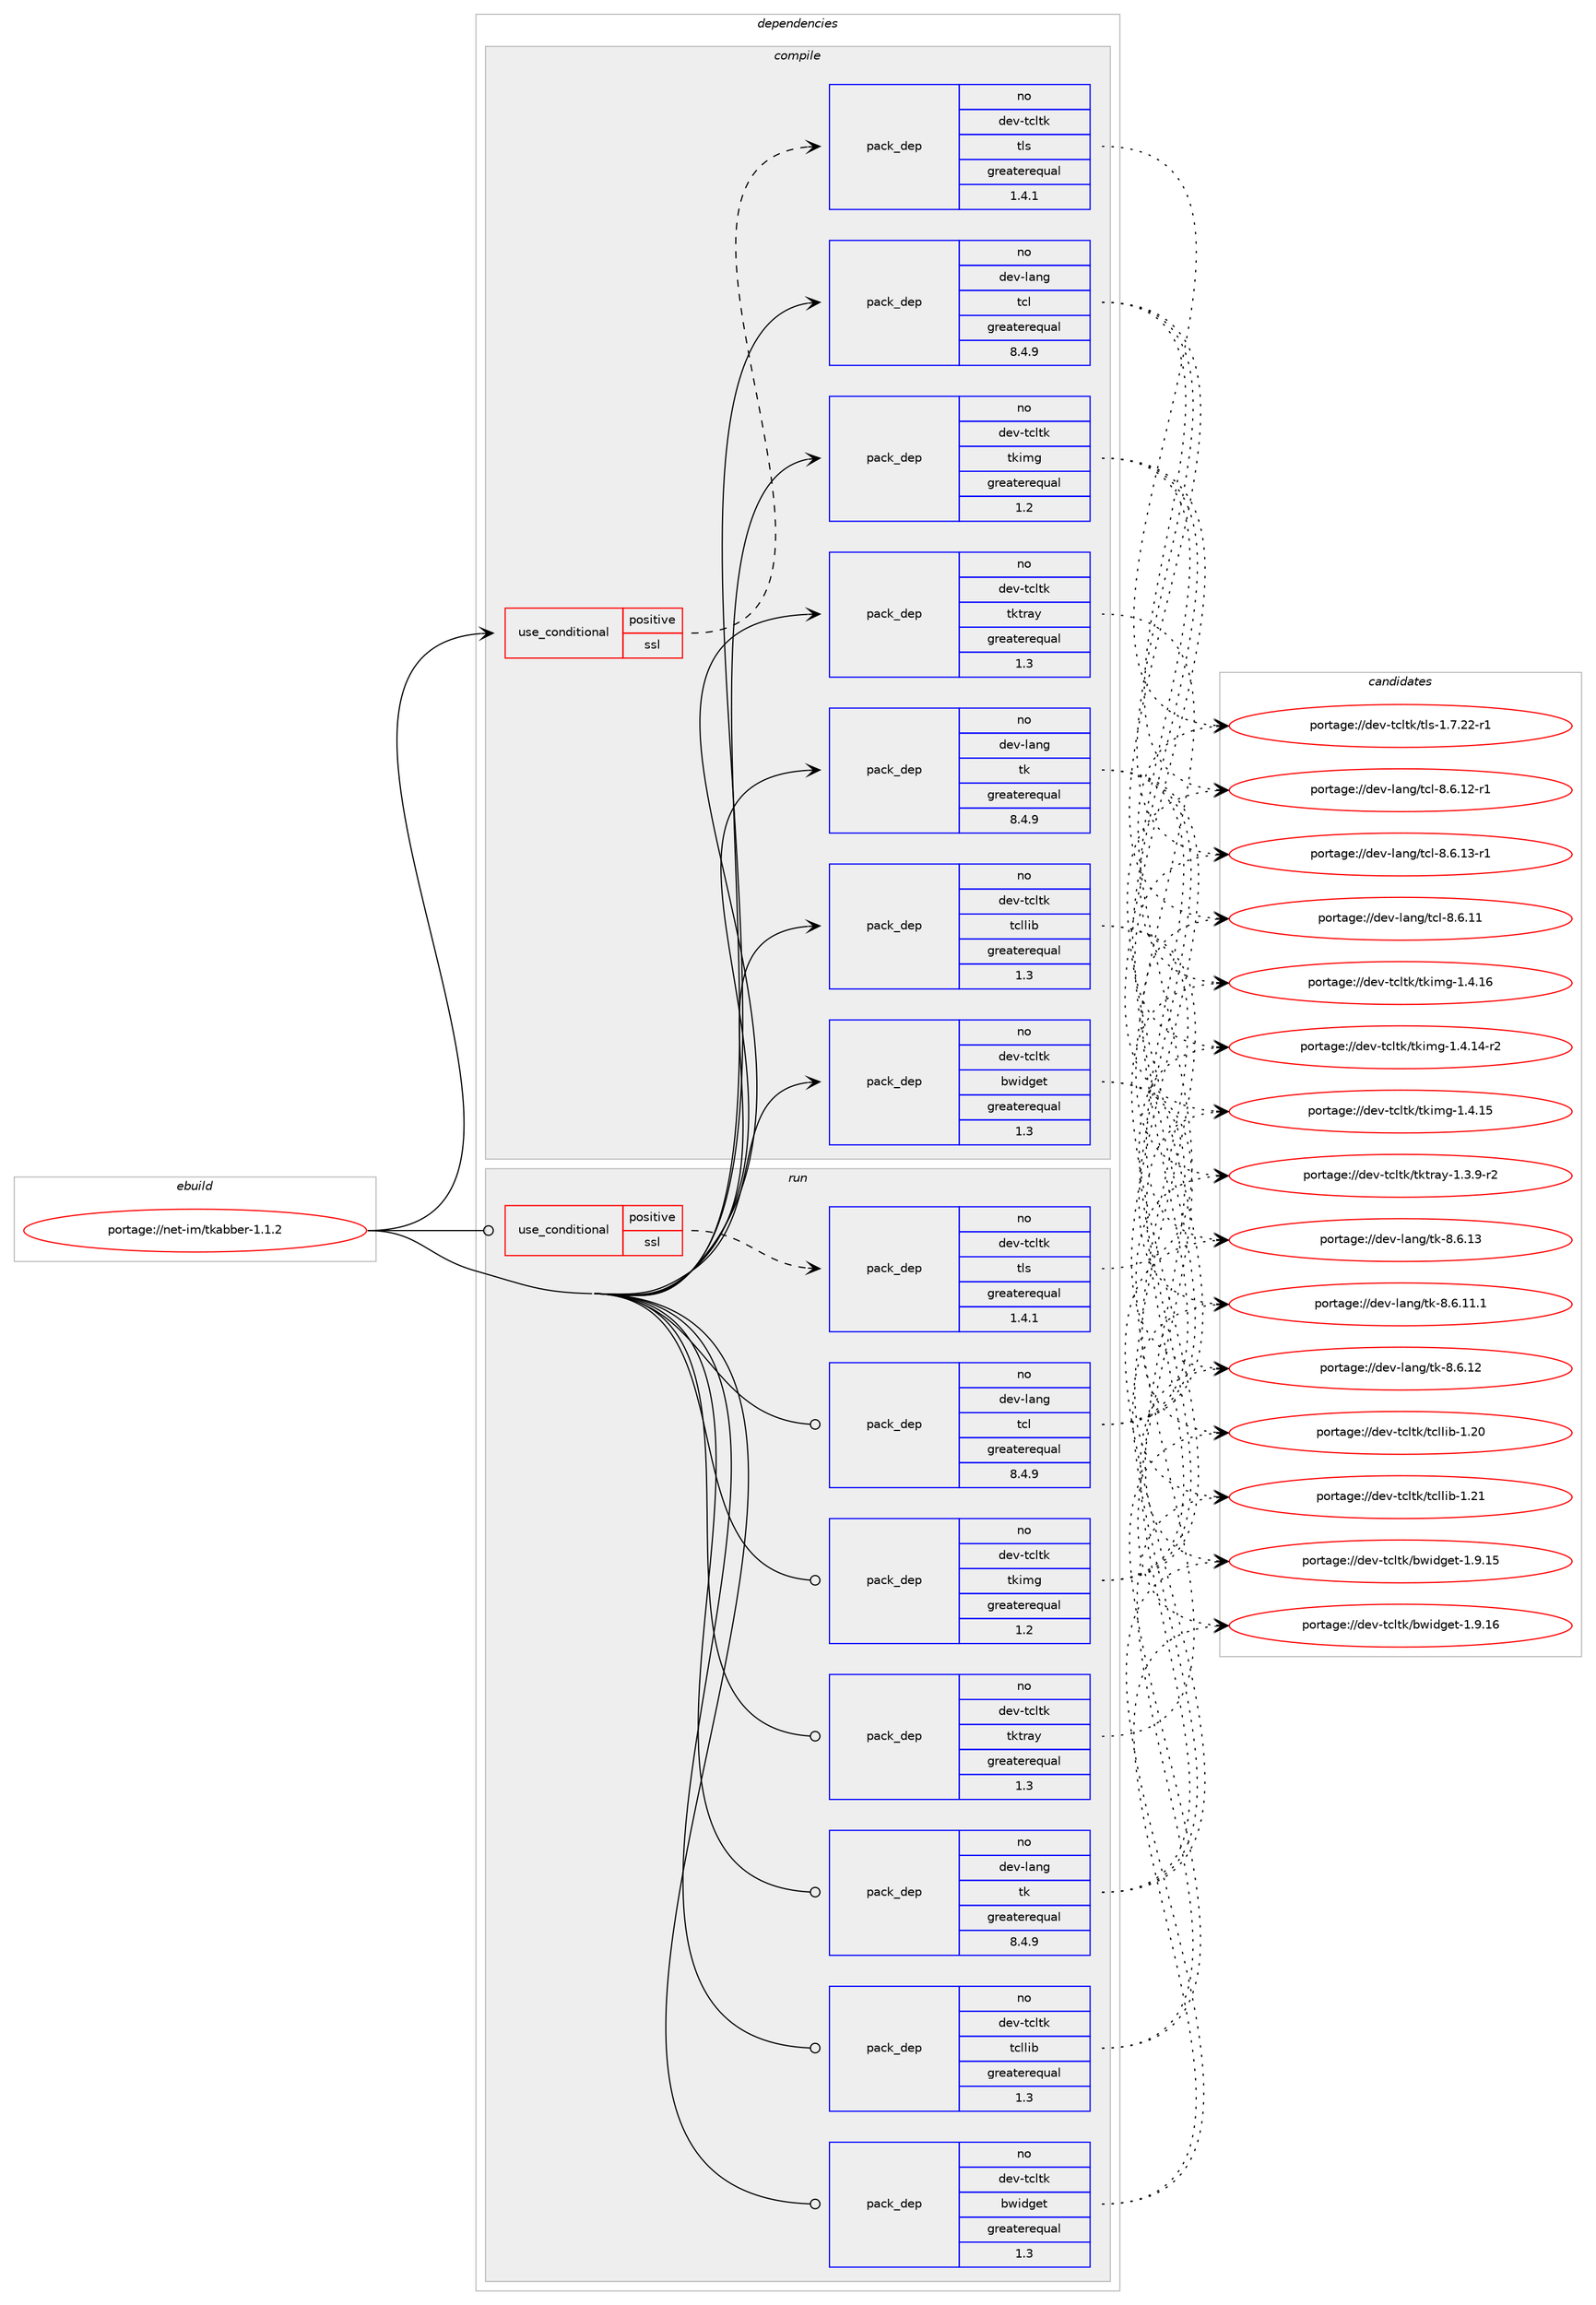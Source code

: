 digraph prolog {

# *************
# Graph options
# *************

newrank=true;
concentrate=true;
compound=true;
graph [rankdir=LR,fontname=Helvetica,fontsize=10,ranksep=1.5];#, ranksep=2.5, nodesep=0.2];
edge  [arrowhead=vee];
node  [fontname=Helvetica,fontsize=10];

# **********
# The ebuild
# **********

subgraph cluster_leftcol {
color=gray;
rank=same;
label=<<i>ebuild</i>>;
id [label="portage://net-im/tkabber-1.1.2", color=red, width=4, href="../net-im/tkabber-1.1.2.svg"];
}

# ****************
# The dependencies
# ****************

subgraph cluster_midcol {
color=gray;
label=<<i>dependencies</i>>;
subgraph cluster_compile {
fillcolor="#eeeeee";
style=filled;
label=<<i>compile</i>>;
subgraph cond1927 {
dependency2648 [label=<<TABLE BORDER="0" CELLBORDER="1" CELLSPACING="0" CELLPADDING="4"><TR><TD ROWSPAN="3" CELLPADDING="10">use_conditional</TD></TR><TR><TD>positive</TD></TR><TR><TD>ssl</TD></TR></TABLE>>, shape=none, color=red];
subgraph pack692 {
dependency2649 [label=<<TABLE BORDER="0" CELLBORDER="1" CELLSPACING="0" CELLPADDING="4" WIDTH="220"><TR><TD ROWSPAN="6" CELLPADDING="30">pack_dep</TD></TR><TR><TD WIDTH="110">no</TD></TR><TR><TD>dev-tcltk</TD></TR><TR><TD>tls</TD></TR><TR><TD>greaterequal</TD></TR><TR><TD>1.4.1</TD></TR></TABLE>>, shape=none, color=blue];
}
dependency2648:e -> dependency2649:w [weight=20,style="dashed",arrowhead="vee"];
}
id:e -> dependency2648:w [weight=20,style="solid",arrowhead="vee"];
subgraph pack693 {
dependency2650 [label=<<TABLE BORDER="0" CELLBORDER="1" CELLSPACING="0" CELLPADDING="4" WIDTH="220"><TR><TD ROWSPAN="6" CELLPADDING="30">pack_dep</TD></TR><TR><TD WIDTH="110">no</TD></TR><TR><TD>dev-lang</TD></TR><TR><TD>tcl</TD></TR><TR><TD>greaterequal</TD></TR><TR><TD>8.4.9</TD></TR></TABLE>>, shape=none, color=blue];
}
id:e -> dependency2650:w [weight=20,style="solid",arrowhead="vee"];
subgraph pack694 {
dependency2651 [label=<<TABLE BORDER="0" CELLBORDER="1" CELLSPACING="0" CELLPADDING="4" WIDTH="220"><TR><TD ROWSPAN="6" CELLPADDING="30">pack_dep</TD></TR><TR><TD WIDTH="110">no</TD></TR><TR><TD>dev-lang</TD></TR><TR><TD>tk</TD></TR><TR><TD>greaterequal</TD></TR><TR><TD>8.4.9</TD></TR></TABLE>>, shape=none, color=blue];
}
id:e -> dependency2651:w [weight=20,style="solid",arrowhead="vee"];
subgraph pack695 {
dependency2652 [label=<<TABLE BORDER="0" CELLBORDER="1" CELLSPACING="0" CELLPADDING="4" WIDTH="220"><TR><TD ROWSPAN="6" CELLPADDING="30">pack_dep</TD></TR><TR><TD WIDTH="110">no</TD></TR><TR><TD>dev-tcltk</TD></TR><TR><TD>bwidget</TD></TR><TR><TD>greaterequal</TD></TR><TR><TD>1.3</TD></TR></TABLE>>, shape=none, color=blue];
}
id:e -> dependency2652:w [weight=20,style="solid",arrowhead="vee"];
subgraph pack696 {
dependency2653 [label=<<TABLE BORDER="0" CELLBORDER="1" CELLSPACING="0" CELLPADDING="4" WIDTH="220"><TR><TD ROWSPAN="6" CELLPADDING="30">pack_dep</TD></TR><TR><TD WIDTH="110">no</TD></TR><TR><TD>dev-tcltk</TD></TR><TR><TD>tcllib</TD></TR><TR><TD>greaterequal</TD></TR><TR><TD>1.3</TD></TR></TABLE>>, shape=none, color=blue];
}
id:e -> dependency2653:w [weight=20,style="solid",arrowhead="vee"];
subgraph pack697 {
dependency2654 [label=<<TABLE BORDER="0" CELLBORDER="1" CELLSPACING="0" CELLPADDING="4" WIDTH="220"><TR><TD ROWSPAN="6" CELLPADDING="30">pack_dep</TD></TR><TR><TD WIDTH="110">no</TD></TR><TR><TD>dev-tcltk</TD></TR><TR><TD>tkimg</TD></TR><TR><TD>greaterequal</TD></TR><TR><TD>1.2</TD></TR></TABLE>>, shape=none, color=blue];
}
id:e -> dependency2654:w [weight=20,style="solid",arrowhead="vee"];
subgraph pack698 {
dependency2655 [label=<<TABLE BORDER="0" CELLBORDER="1" CELLSPACING="0" CELLPADDING="4" WIDTH="220"><TR><TD ROWSPAN="6" CELLPADDING="30">pack_dep</TD></TR><TR><TD WIDTH="110">no</TD></TR><TR><TD>dev-tcltk</TD></TR><TR><TD>tktray</TD></TR><TR><TD>greaterequal</TD></TR><TR><TD>1.3</TD></TR></TABLE>>, shape=none, color=blue];
}
id:e -> dependency2655:w [weight=20,style="solid",arrowhead="vee"];
}
subgraph cluster_compileandrun {
fillcolor="#eeeeee";
style=filled;
label=<<i>compile and run</i>>;
}
subgraph cluster_run {
fillcolor="#eeeeee";
style=filled;
label=<<i>run</i>>;
subgraph cond1928 {
dependency2656 [label=<<TABLE BORDER="0" CELLBORDER="1" CELLSPACING="0" CELLPADDING="4"><TR><TD ROWSPAN="3" CELLPADDING="10">use_conditional</TD></TR><TR><TD>positive</TD></TR><TR><TD>ssl</TD></TR></TABLE>>, shape=none, color=red];
subgraph pack699 {
dependency2657 [label=<<TABLE BORDER="0" CELLBORDER="1" CELLSPACING="0" CELLPADDING="4" WIDTH="220"><TR><TD ROWSPAN="6" CELLPADDING="30">pack_dep</TD></TR><TR><TD WIDTH="110">no</TD></TR><TR><TD>dev-tcltk</TD></TR><TR><TD>tls</TD></TR><TR><TD>greaterequal</TD></TR><TR><TD>1.4.1</TD></TR></TABLE>>, shape=none, color=blue];
}
dependency2656:e -> dependency2657:w [weight=20,style="dashed",arrowhead="vee"];
}
id:e -> dependency2656:w [weight=20,style="solid",arrowhead="odot"];
subgraph pack700 {
dependency2658 [label=<<TABLE BORDER="0" CELLBORDER="1" CELLSPACING="0" CELLPADDING="4" WIDTH="220"><TR><TD ROWSPAN="6" CELLPADDING="30">pack_dep</TD></TR><TR><TD WIDTH="110">no</TD></TR><TR><TD>dev-lang</TD></TR><TR><TD>tcl</TD></TR><TR><TD>greaterequal</TD></TR><TR><TD>8.4.9</TD></TR></TABLE>>, shape=none, color=blue];
}
id:e -> dependency2658:w [weight=20,style="solid",arrowhead="odot"];
subgraph pack701 {
dependency2659 [label=<<TABLE BORDER="0" CELLBORDER="1" CELLSPACING="0" CELLPADDING="4" WIDTH="220"><TR><TD ROWSPAN="6" CELLPADDING="30">pack_dep</TD></TR><TR><TD WIDTH="110">no</TD></TR><TR><TD>dev-lang</TD></TR><TR><TD>tk</TD></TR><TR><TD>greaterequal</TD></TR><TR><TD>8.4.9</TD></TR></TABLE>>, shape=none, color=blue];
}
id:e -> dependency2659:w [weight=20,style="solid",arrowhead="odot"];
subgraph pack702 {
dependency2660 [label=<<TABLE BORDER="0" CELLBORDER="1" CELLSPACING="0" CELLPADDING="4" WIDTH="220"><TR><TD ROWSPAN="6" CELLPADDING="30">pack_dep</TD></TR><TR><TD WIDTH="110">no</TD></TR><TR><TD>dev-tcltk</TD></TR><TR><TD>bwidget</TD></TR><TR><TD>greaterequal</TD></TR><TR><TD>1.3</TD></TR></TABLE>>, shape=none, color=blue];
}
id:e -> dependency2660:w [weight=20,style="solid",arrowhead="odot"];
subgraph pack703 {
dependency2661 [label=<<TABLE BORDER="0" CELLBORDER="1" CELLSPACING="0" CELLPADDING="4" WIDTH="220"><TR><TD ROWSPAN="6" CELLPADDING="30">pack_dep</TD></TR><TR><TD WIDTH="110">no</TD></TR><TR><TD>dev-tcltk</TD></TR><TR><TD>tcllib</TD></TR><TR><TD>greaterequal</TD></TR><TR><TD>1.3</TD></TR></TABLE>>, shape=none, color=blue];
}
id:e -> dependency2661:w [weight=20,style="solid",arrowhead="odot"];
subgraph pack704 {
dependency2662 [label=<<TABLE BORDER="0" CELLBORDER="1" CELLSPACING="0" CELLPADDING="4" WIDTH="220"><TR><TD ROWSPAN="6" CELLPADDING="30">pack_dep</TD></TR><TR><TD WIDTH="110">no</TD></TR><TR><TD>dev-tcltk</TD></TR><TR><TD>tkimg</TD></TR><TR><TD>greaterequal</TD></TR><TR><TD>1.2</TD></TR></TABLE>>, shape=none, color=blue];
}
id:e -> dependency2662:w [weight=20,style="solid",arrowhead="odot"];
subgraph pack705 {
dependency2663 [label=<<TABLE BORDER="0" CELLBORDER="1" CELLSPACING="0" CELLPADDING="4" WIDTH="220"><TR><TD ROWSPAN="6" CELLPADDING="30">pack_dep</TD></TR><TR><TD WIDTH="110">no</TD></TR><TR><TD>dev-tcltk</TD></TR><TR><TD>tktray</TD></TR><TR><TD>greaterequal</TD></TR><TR><TD>1.3</TD></TR></TABLE>>, shape=none, color=blue];
}
id:e -> dependency2663:w [weight=20,style="solid",arrowhead="odot"];
}
}

# **************
# The candidates
# **************

subgraph cluster_choices {
rank=same;
color=gray;
label=<<i>candidates</i>>;

subgraph choice692 {
color=black;
nodesep=1;
choice100101118451169910811610747116108115454946554650504511449 [label="portage://dev-tcltk/tls-1.7.22-r1", color=red, width=4,href="../dev-tcltk/tls-1.7.22-r1.svg"];
dependency2649:e -> choice100101118451169910811610747116108115454946554650504511449:w [style=dotted,weight="100"];
}
subgraph choice693 {
color=black;
nodesep=1;
choice1001011184510897110103471169910845564654464949 [label="portage://dev-lang/tcl-8.6.11", color=red, width=4,href="../dev-lang/tcl-8.6.11.svg"];
choice10010111845108971101034711699108455646544649504511449 [label="portage://dev-lang/tcl-8.6.12-r1", color=red, width=4,href="../dev-lang/tcl-8.6.12-r1.svg"];
choice10010111845108971101034711699108455646544649514511449 [label="portage://dev-lang/tcl-8.6.13-r1", color=red, width=4,href="../dev-lang/tcl-8.6.13-r1.svg"];
dependency2650:e -> choice1001011184510897110103471169910845564654464949:w [style=dotted,weight="100"];
dependency2650:e -> choice10010111845108971101034711699108455646544649504511449:w [style=dotted,weight="100"];
dependency2650:e -> choice10010111845108971101034711699108455646544649514511449:w [style=dotted,weight="100"];
}
subgraph choice694 {
color=black;
nodesep=1;
choice100101118451089711010347116107455646544649494649 [label="portage://dev-lang/tk-8.6.11.1", color=red, width=4,href="../dev-lang/tk-8.6.11.1.svg"];
choice10010111845108971101034711610745564654464950 [label="portage://dev-lang/tk-8.6.12", color=red, width=4,href="../dev-lang/tk-8.6.12.svg"];
choice10010111845108971101034711610745564654464951 [label="portage://dev-lang/tk-8.6.13", color=red, width=4,href="../dev-lang/tk-8.6.13.svg"];
dependency2651:e -> choice100101118451089711010347116107455646544649494649:w [style=dotted,weight="100"];
dependency2651:e -> choice10010111845108971101034711610745564654464950:w [style=dotted,weight="100"];
dependency2651:e -> choice10010111845108971101034711610745564654464951:w [style=dotted,weight="100"];
}
subgraph choice695 {
color=black;
nodesep=1;
choice1001011184511699108116107479811910510010310111645494657464953 [label="portage://dev-tcltk/bwidget-1.9.15", color=red, width=4,href="../dev-tcltk/bwidget-1.9.15.svg"];
choice1001011184511699108116107479811910510010310111645494657464954 [label="portage://dev-tcltk/bwidget-1.9.16", color=red, width=4,href="../dev-tcltk/bwidget-1.9.16.svg"];
dependency2652:e -> choice1001011184511699108116107479811910510010310111645494657464953:w [style=dotted,weight="100"];
dependency2652:e -> choice1001011184511699108116107479811910510010310111645494657464954:w [style=dotted,weight="100"];
}
subgraph choice696 {
color=black;
nodesep=1;
choice10010111845116991081161074711699108108105984549465048 [label="portage://dev-tcltk/tcllib-1.20", color=red, width=4,href="../dev-tcltk/tcllib-1.20.svg"];
choice10010111845116991081161074711699108108105984549465049 [label="portage://dev-tcltk/tcllib-1.21", color=red, width=4,href="../dev-tcltk/tcllib-1.21.svg"];
dependency2653:e -> choice10010111845116991081161074711699108108105984549465048:w [style=dotted,weight="100"];
dependency2653:e -> choice10010111845116991081161074711699108108105984549465049:w [style=dotted,weight="100"];
}
subgraph choice697 {
color=black;
nodesep=1;
choice100101118451169910811610747116107105109103454946524649524511450 [label="portage://dev-tcltk/tkimg-1.4.14-r2", color=red, width=4,href="../dev-tcltk/tkimg-1.4.14-r2.svg"];
choice10010111845116991081161074711610710510910345494652464953 [label="portage://dev-tcltk/tkimg-1.4.15", color=red, width=4,href="../dev-tcltk/tkimg-1.4.15.svg"];
choice10010111845116991081161074711610710510910345494652464954 [label="portage://dev-tcltk/tkimg-1.4.16", color=red, width=4,href="../dev-tcltk/tkimg-1.4.16.svg"];
dependency2654:e -> choice100101118451169910811610747116107105109103454946524649524511450:w [style=dotted,weight="100"];
dependency2654:e -> choice10010111845116991081161074711610710510910345494652464953:w [style=dotted,weight="100"];
dependency2654:e -> choice10010111845116991081161074711610710510910345494652464954:w [style=dotted,weight="100"];
}
subgraph choice698 {
color=black;
nodesep=1;
choice100101118451169910811610747116107116114971214549465146574511450 [label="portage://dev-tcltk/tktray-1.3.9-r2", color=red, width=4,href="../dev-tcltk/tktray-1.3.9-r2.svg"];
dependency2655:e -> choice100101118451169910811610747116107116114971214549465146574511450:w [style=dotted,weight="100"];
}
subgraph choice699 {
color=black;
nodesep=1;
choice100101118451169910811610747116108115454946554650504511449 [label="portage://dev-tcltk/tls-1.7.22-r1", color=red, width=4,href="../dev-tcltk/tls-1.7.22-r1.svg"];
dependency2657:e -> choice100101118451169910811610747116108115454946554650504511449:w [style=dotted,weight="100"];
}
subgraph choice700 {
color=black;
nodesep=1;
choice1001011184510897110103471169910845564654464949 [label="portage://dev-lang/tcl-8.6.11", color=red, width=4,href="../dev-lang/tcl-8.6.11.svg"];
choice10010111845108971101034711699108455646544649504511449 [label="portage://dev-lang/tcl-8.6.12-r1", color=red, width=4,href="../dev-lang/tcl-8.6.12-r1.svg"];
choice10010111845108971101034711699108455646544649514511449 [label="portage://dev-lang/tcl-8.6.13-r1", color=red, width=4,href="../dev-lang/tcl-8.6.13-r1.svg"];
dependency2658:e -> choice1001011184510897110103471169910845564654464949:w [style=dotted,weight="100"];
dependency2658:e -> choice10010111845108971101034711699108455646544649504511449:w [style=dotted,weight="100"];
dependency2658:e -> choice10010111845108971101034711699108455646544649514511449:w [style=dotted,weight="100"];
}
subgraph choice701 {
color=black;
nodesep=1;
choice100101118451089711010347116107455646544649494649 [label="portage://dev-lang/tk-8.6.11.1", color=red, width=4,href="../dev-lang/tk-8.6.11.1.svg"];
choice10010111845108971101034711610745564654464950 [label="portage://dev-lang/tk-8.6.12", color=red, width=4,href="../dev-lang/tk-8.6.12.svg"];
choice10010111845108971101034711610745564654464951 [label="portage://dev-lang/tk-8.6.13", color=red, width=4,href="../dev-lang/tk-8.6.13.svg"];
dependency2659:e -> choice100101118451089711010347116107455646544649494649:w [style=dotted,weight="100"];
dependency2659:e -> choice10010111845108971101034711610745564654464950:w [style=dotted,weight="100"];
dependency2659:e -> choice10010111845108971101034711610745564654464951:w [style=dotted,weight="100"];
}
subgraph choice702 {
color=black;
nodesep=1;
choice1001011184511699108116107479811910510010310111645494657464953 [label="portage://dev-tcltk/bwidget-1.9.15", color=red, width=4,href="../dev-tcltk/bwidget-1.9.15.svg"];
choice1001011184511699108116107479811910510010310111645494657464954 [label="portage://dev-tcltk/bwidget-1.9.16", color=red, width=4,href="../dev-tcltk/bwidget-1.9.16.svg"];
dependency2660:e -> choice1001011184511699108116107479811910510010310111645494657464953:w [style=dotted,weight="100"];
dependency2660:e -> choice1001011184511699108116107479811910510010310111645494657464954:w [style=dotted,weight="100"];
}
subgraph choice703 {
color=black;
nodesep=1;
choice10010111845116991081161074711699108108105984549465048 [label="portage://dev-tcltk/tcllib-1.20", color=red, width=4,href="../dev-tcltk/tcllib-1.20.svg"];
choice10010111845116991081161074711699108108105984549465049 [label="portage://dev-tcltk/tcllib-1.21", color=red, width=4,href="../dev-tcltk/tcllib-1.21.svg"];
dependency2661:e -> choice10010111845116991081161074711699108108105984549465048:w [style=dotted,weight="100"];
dependency2661:e -> choice10010111845116991081161074711699108108105984549465049:w [style=dotted,weight="100"];
}
subgraph choice704 {
color=black;
nodesep=1;
choice100101118451169910811610747116107105109103454946524649524511450 [label="portage://dev-tcltk/tkimg-1.4.14-r2", color=red, width=4,href="../dev-tcltk/tkimg-1.4.14-r2.svg"];
choice10010111845116991081161074711610710510910345494652464953 [label="portage://dev-tcltk/tkimg-1.4.15", color=red, width=4,href="../dev-tcltk/tkimg-1.4.15.svg"];
choice10010111845116991081161074711610710510910345494652464954 [label="portage://dev-tcltk/tkimg-1.4.16", color=red, width=4,href="../dev-tcltk/tkimg-1.4.16.svg"];
dependency2662:e -> choice100101118451169910811610747116107105109103454946524649524511450:w [style=dotted,weight="100"];
dependency2662:e -> choice10010111845116991081161074711610710510910345494652464953:w [style=dotted,weight="100"];
dependency2662:e -> choice10010111845116991081161074711610710510910345494652464954:w [style=dotted,weight="100"];
}
subgraph choice705 {
color=black;
nodesep=1;
choice100101118451169910811610747116107116114971214549465146574511450 [label="portage://dev-tcltk/tktray-1.3.9-r2", color=red, width=4,href="../dev-tcltk/tktray-1.3.9-r2.svg"];
dependency2663:e -> choice100101118451169910811610747116107116114971214549465146574511450:w [style=dotted,weight="100"];
}
}

}

